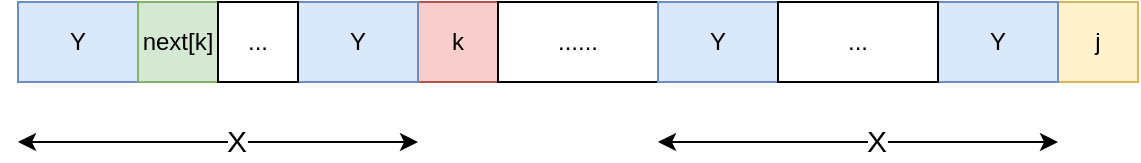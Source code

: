 <mxfile version="24.6.4" type="github">
  <diagram name="第 1 页" id="hl7vtJmRBvKKqAJnhUNW">
    <mxGraphModel dx="1213" dy="746" grid="1" gridSize="10" guides="1" tooltips="1" connect="1" arrows="1" fold="1" page="1" pageScale="1" pageWidth="827" pageHeight="1169" math="0" shadow="0">
      <root>
        <mxCell id="0" />
        <mxCell id="1" parent="0" />
        <mxCell id="RDxqro6T1Xwg9U0lS2Xa-1" value="Y" style="rounded=0;whiteSpace=wrap;html=1;fillColor=#dae8fc;strokeColor=#6c8ebf;shadow=0;glass=0;" vertex="1" parent="1">
          <mxGeometry x="120" y="240" width="60" height="40" as="geometry" />
        </mxCell>
        <mxCell id="RDxqro6T1Xwg9U0lS2Xa-2" value="k" style="rounded=0;whiteSpace=wrap;html=1;fillColor=#f8cecc;strokeColor=#b85450;" vertex="1" parent="1">
          <mxGeometry x="320" y="240" width="40" height="40" as="geometry" />
        </mxCell>
        <mxCell id="RDxqro6T1Xwg9U0lS2Xa-4" value="next[k]" style="rounded=0;whiteSpace=wrap;html=1;shadow=0;glass=0;fillColor=#d5e8d4;strokeColor=#82b366;" vertex="1" parent="1">
          <mxGeometry x="180" y="240" width="40" height="40" as="geometry" />
        </mxCell>
        <mxCell id="RDxqro6T1Xwg9U0lS2Xa-6" value="j" style="rounded=0;whiteSpace=wrap;html=1;fillColor=#fff2cc;strokeColor=#d6b656;" vertex="1" parent="1">
          <mxGeometry x="640" y="240" width="40" height="40" as="geometry" />
        </mxCell>
        <mxCell id="RDxqro6T1Xwg9U0lS2Xa-9" value="......" style="rounded=0;whiteSpace=wrap;html=1;" vertex="1" parent="1">
          <mxGeometry x="360" y="240" width="80" height="40" as="geometry" />
        </mxCell>
        <mxCell id="RDxqro6T1Xwg9U0lS2Xa-10" value="" style="endArrow=classic;startArrow=classic;html=1;rounded=0;" edge="1" parent="1">
          <mxGeometry width="50" height="50" relative="1" as="geometry">
            <mxPoint x="120" y="310" as="sourcePoint" />
            <mxPoint x="320" y="310" as="targetPoint" />
          </mxGeometry>
        </mxCell>
        <mxCell id="RDxqro6T1Xwg9U0lS2Xa-11" value="X" style="edgeLabel;html=1;align=center;verticalAlign=middle;resizable=0;points=[];fontSize=15;" vertex="1" connectable="0" parent="RDxqro6T1Xwg9U0lS2Xa-10">
          <mxGeometry x="0.087" y="1" relative="1" as="geometry">
            <mxPoint as="offset" />
          </mxGeometry>
        </mxCell>
        <mxCell id="RDxqro6T1Xwg9U0lS2Xa-12" value="" style="endArrow=classic;startArrow=classic;html=1;rounded=0;" edge="1" parent="1">
          <mxGeometry width="50" height="50" relative="1" as="geometry">
            <mxPoint x="440" y="310" as="sourcePoint" />
            <mxPoint x="640" y="310" as="targetPoint" />
          </mxGeometry>
        </mxCell>
        <mxCell id="RDxqro6T1Xwg9U0lS2Xa-13" value="X" style="edgeLabel;html=1;align=center;verticalAlign=middle;resizable=0;points=[];fontSize=15;" vertex="1" connectable="0" parent="RDxqro6T1Xwg9U0lS2Xa-12">
          <mxGeometry x="0.087" y="1" relative="1" as="geometry">
            <mxPoint as="offset" />
          </mxGeometry>
        </mxCell>
        <mxCell id="RDxqro6T1Xwg9U0lS2Xa-15" value="Y" style="rounded=0;whiteSpace=wrap;html=1;fillColor=#dae8fc;strokeColor=#6c8ebf;shadow=0;glass=0;" vertex="1" parent="1">
          <mxGeometry x="260" y="240" width="60" height="40" as="geometry" />
        </mxCell>
        <mxCell id="RDxqro6T1Xwg9U0lS2Xa-16" value="..." style="rounded=0;whiteSpace=wrap;html=1;" vertex="1" parent="1">
          <mxGeometry x="220" y="240" width="40" height="40" as="geometry" />
        </mxCell>
        <mxCell id="RDxqro6T1Xwg9U0lS2Xa-17" value="Y" style="rounded=0;whiteSpace=wrap;html=1;fillColor=#dae8fc;strokeColor=#6c8ebf;shadow=0;glass=0;" vertex="1" parent="1">
          <mxGeometry x="440" y="240" width="60" height="40" as="geometry" />
        </mxCell>
        <mxCell id="RDxqro6T1Xwg9U0lS2Xa-18" value="Y" style="rounded=0;whiteSpace=wrap;html=1;fillColor=#dae8fc;strokeColor=#6c8ebf;shadow=0;glass=0;" vertex="1" parent="1">
          <mxGeometry x="580" y="240" width="60" height="40" as="geometry" />
        </mxCell>
        <mxCell id="RDxqro6T1Xwg9U0lS2Xa-23" value="..." style="rounded=0;whiteSpace=wrap;html=1;" vertex="1" parent="1">
          <mxGeometry x="500" y="240" width="80" height="40" as="geometry" />
        </mxCell>
      </root>
    </mxGraphModel>
  </diagram>
</mxfile>
